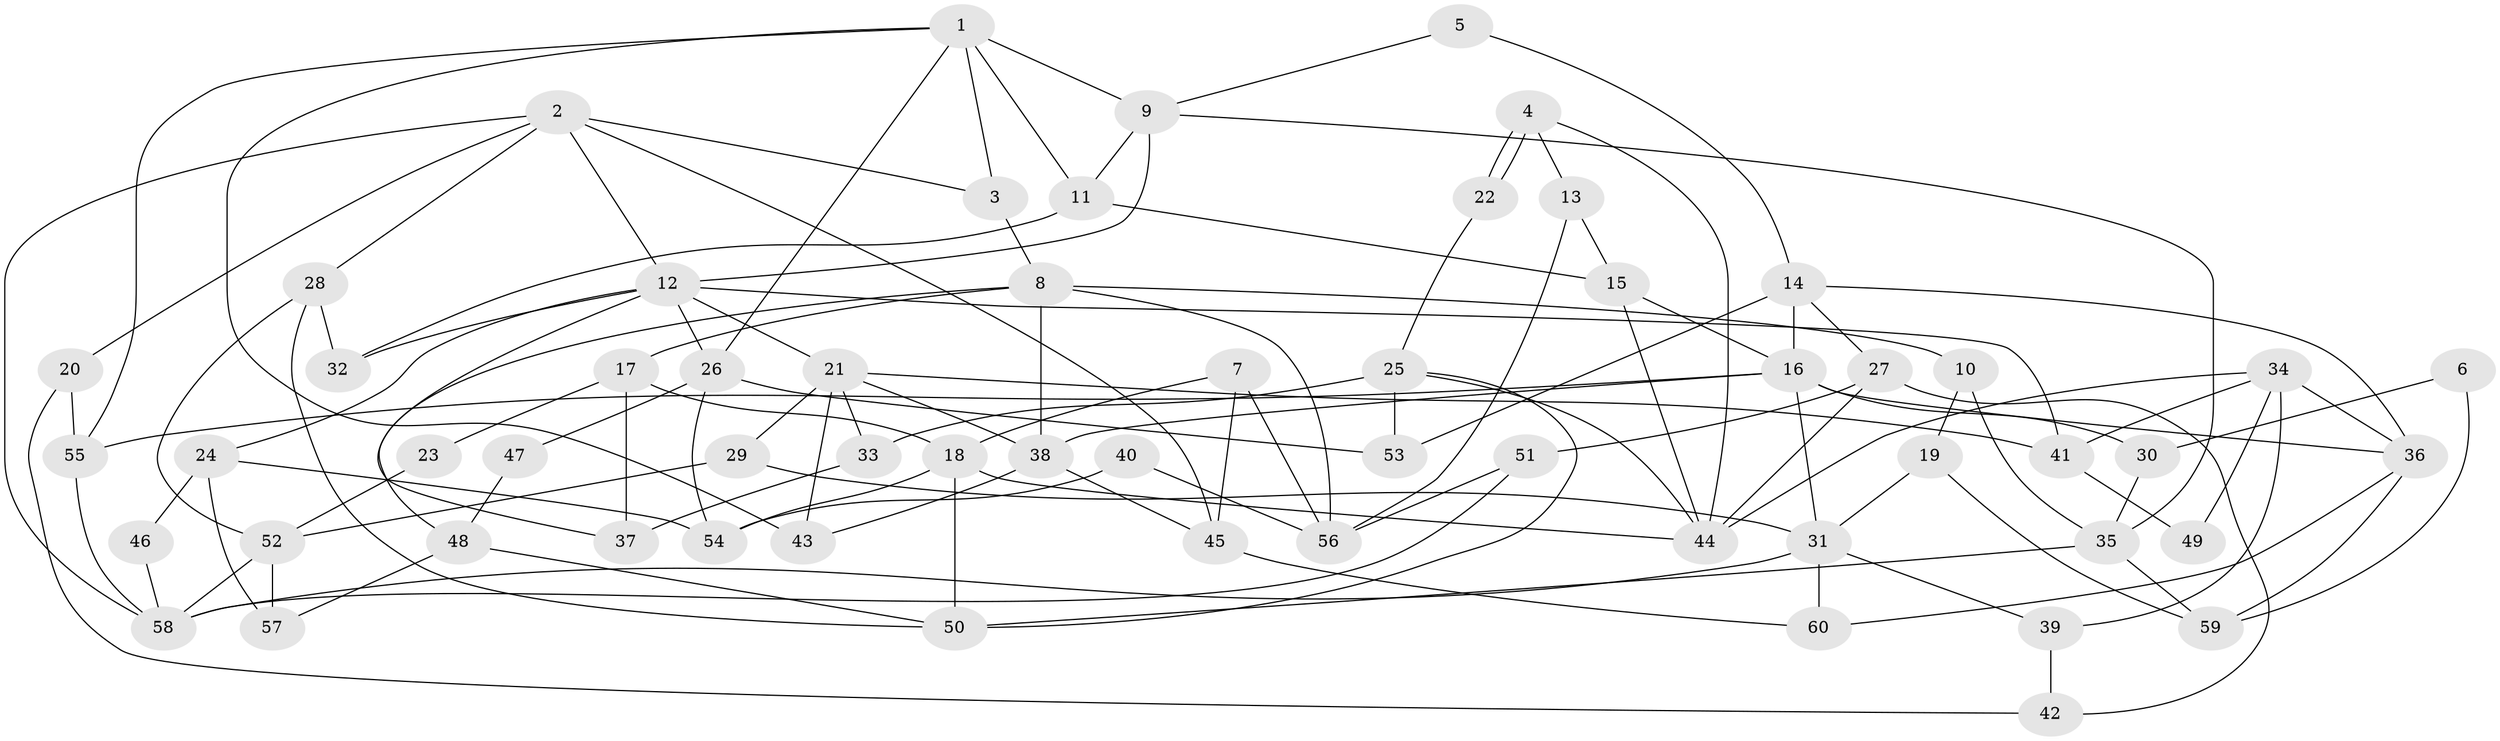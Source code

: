 // coarse degree distribution, {7: 0.05555555555555555, 6: 0.1388888888888889, 8: 0.08333333333333333, 5: 0.25, 3: 0.1388888888888889, 9: 0.08333333333333333, 4: 0.19444444444444445, 2: 0.027777777777777776, 1: 0.027777777777777776}
// Generated by graph-tools (version 1.1) at 2025/24/03/03/25 07:24:01]
// undirected, 60 vertices, 120 edges
graph export_dot {
graph [start="1"]
  node [color=gray90,style=filled];
  1;
  2;
  3;
  4;
  5;
  6;
  7;
  8;
  9;
  10;
  11;
  12;
  13;
  14;
  15;
  16;
  17;
  18;
  19;
  20;
  21;
  22;
  23;
  24;
  25;
  26;
  27;
  28;
  29;
  30;
  31;
  32;
  33;
  34;
  35;
  36;
  37;
  38;
  39;
  40;
  41;
  42;
  43;
  44;
  45;
  46;
  47;
  48;
  49;
  50;
  51;
  52;
  53;
  54;
  55;
  56;
  57;
  58;
  59;
  60;
  1 -- 43;
  1 -- 3;
  1 -- 9;
  1 -- 11;
  1 -- 26;
  1 -- 55;
  2 -- 28;
  2 -- 12;
  2 -- 3;
  2 -- 20;
  2 -- 45;
  2 -- 58;
  3 -- 8;
  4 -- 22;
  4 -- 22;
  4 -- 44;
  4 -- 13;
  5 -- 9;
  5 -- 14;
  6 -- 59;
  6 -- 30;
  7 -- 56;
  7 -- 45;
  7 -- 18;
  8 -- 38;
  8 -- 56;
  8 -- 10;
  8 -- 17;
  8 -- 48;
  9 -- 11;
  9 -- 12;
  9 -- 35;
  10 -- 35;
  10 -- 19;
  11 -- 15;
  11 -- 32;
  12 -- 24;
  12 -- 21;
  12 -- 26;
  12 -- 32;
  12 -- 37;
  12 -- 41;
  13 -- 15;
  13 -- 56;
  14 -- 16;
  14 -- 36;
  14 -- 27;
  14 -- 53;
  15 -- 44;
  15 -- 16;
  16 -- 31;
  16 -- 55;
  16 -- 30;
  16 -- 36;
  16 -- 38;
  17 -- 18;
  17 -- 23;
  17 -- 37;
  18 -- 44;
  18 -- 50;
  18 -- 54;
  19 -- 31;
  19 -- 59;
  20 -- 55;
  20 -- 42;
  21 -- 33;
  21 -- 29;
  21 -- 38;
  21 -- 41;
  21 -- 43;
  22 -- 25;
  23 -- 52;
  24 -- 54;
  24 -- 57;
  24 -- 46;
  25 -- 53;
  25 -- 50;
  25 -- 33;
  25 -- 44;
  26 -- 47;
  26 -- 53;
  26 -- 54;
  27 -- 44;
  27 -- 42;
  27 -- 51;
  28 -- 32;
  28 -- 50;
  28 -- 52;
  29 -- 52;
  29 -- 31;
  30 -- 35;
  31 -- 39;
  31 -- 58;
  31 -- 60;
  33 -- 37;
  34 -- 36;
  34 -- 41;
  34 -- 39;
  34 -- 44;
  34 -- 49;
  35 -- 59;
  35 -- 50;
  36 -- 60;
  36 -- 59;
  38 -- 43;
  38 -- 45;
  39 -- 42;
  40 -- 54;
  40 -- 56;
  41 -- 49;
  45 -- 60;
  46 -- 58;
  47 -- 48;
  48 -- 50;
  48 -- 57;
  51 -- 58;
  51 -- 56;
  52 -- 58;
  52 -- 57;
  55 -- 58;
}
